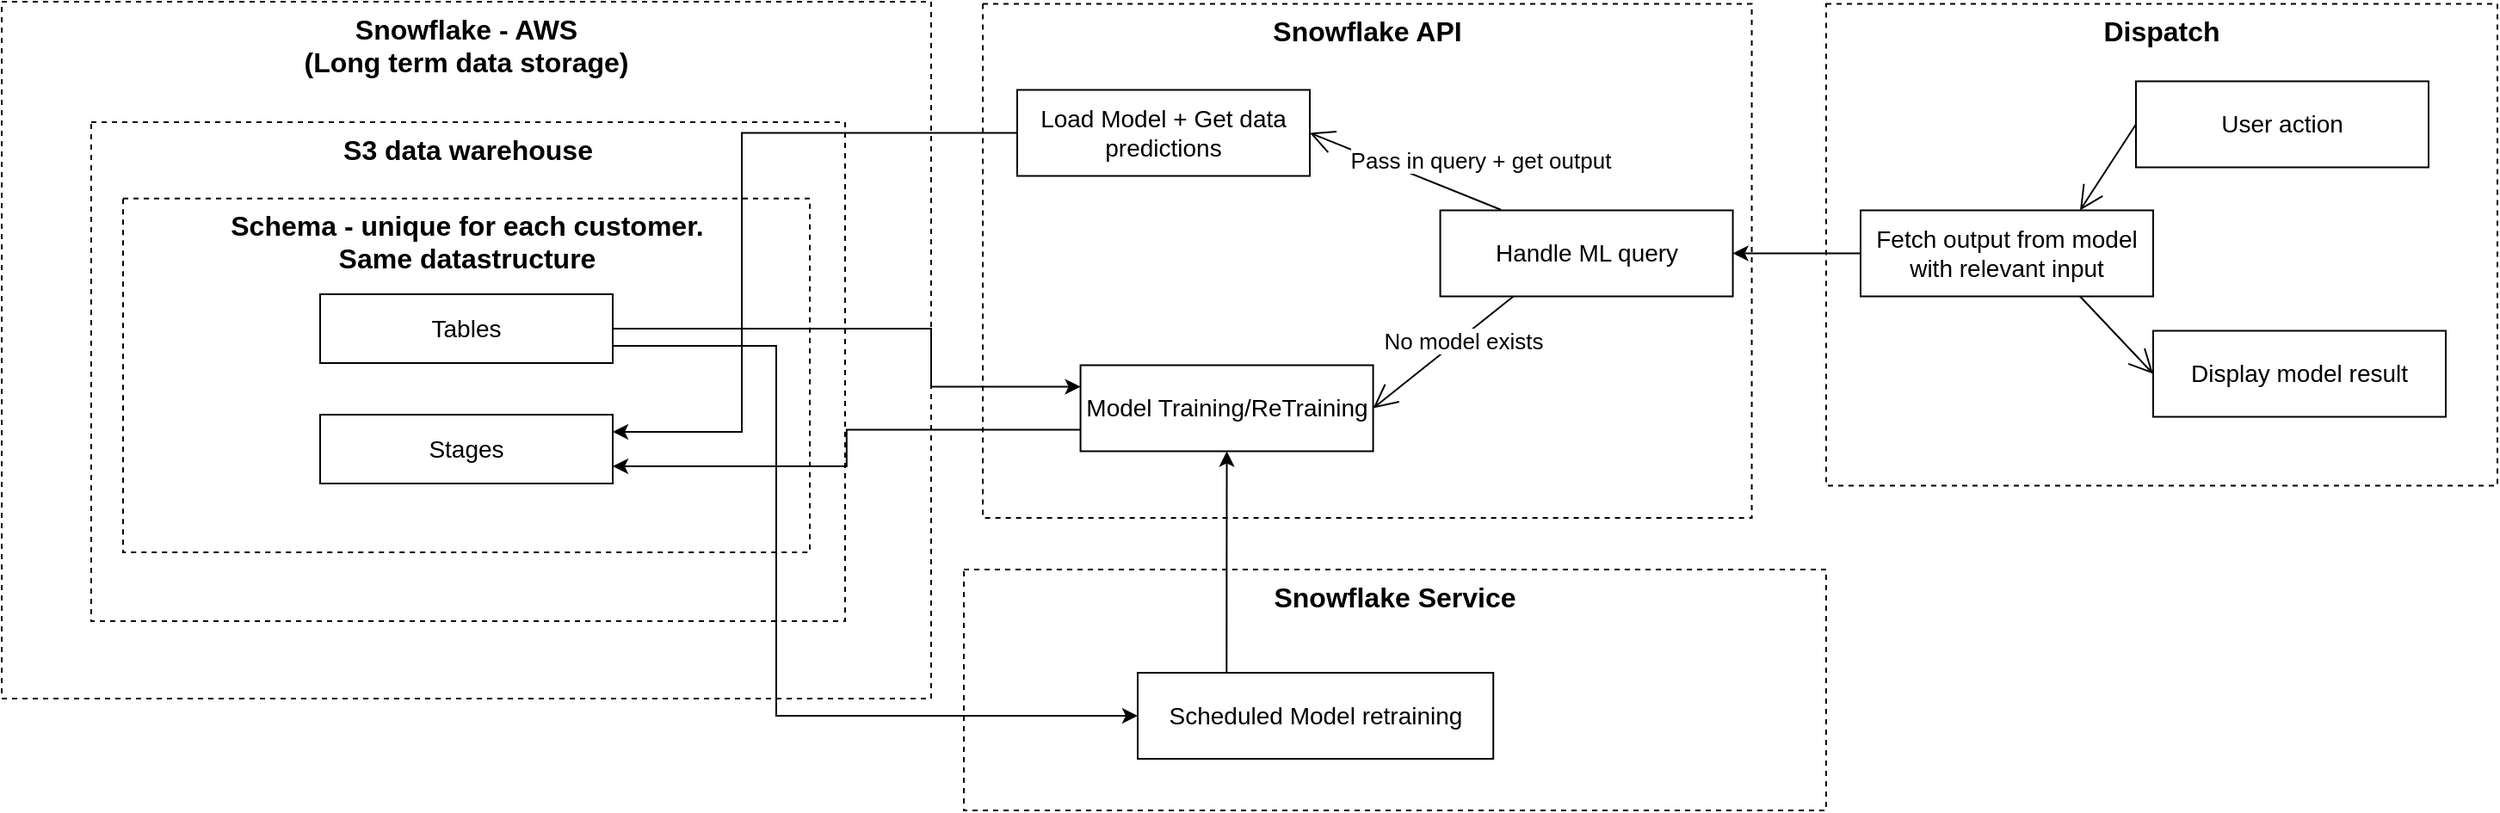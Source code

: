 <mxfile version="28.1.2">
  <diagram name="Page-1" id="nk3yhh7_28yMGZY1KQTT">
    <mxGraphModel dx="2505" dy="1015" grid="1" gridSize="10" guides="1" tooltips="1" connect="1" arrows="1" fold="1" page="1" pageScale="1" pageWidth="827" pageHeight="1169" math="0" shadow="0">
      <root>
        <mxCell id="0" />
        <mxCell id="1" parent="0" />
        <mxCell id="Ro3I4r_fqZkwkAs3ClcY-6" value="&lt;font style=&quot;font-size: 16px;&quot;&gt;&lt;b&gt;Snowflake Service&lt;/b&gt;&lt;/font&gt;" style="html=1;whiteSpace=wrap;dashed=1;gradientColor=default;fillColor=none;labelPosition=center;verticalLabelPosition=middle;align=center;verticalAlign=top;" vertex="1" parent="1">
          <mxGeometry x="69" y="510" width="501" height="140" as="geometry" />
        </mxCell>
        <mxCell id="YFmmI4BY76K4JnnpCuWu-1" value="&lt;font style=&quot;font-size: 16px;&quot;&gt;&lt;b&gt;Snowflake API&lt;/b&gt;&lt;/font&gt;" style="html=1;whiteSpace=wrap;dashed=1;gradientColor=default;fillColor=none;labelPosition=center;verticalLabelPosition=middle;align=center;verticalAlign=top;" parent="1" vertex="1">
          <mxGeometry x="80" y="181.25" width="446.78" height="298.75" as="geometry" />
        </mxCell>
        <mxCell id="YFmmI4BY76K4JnnpCuWu-2" value="&lt;span style=&quot;font-size: 16px;&quot;&gt;&lt;b&gt;Dispatch&lt;/b&gt;&lt;/span&gt;" style="html=1;whiteSpace=wrap;dashed=1;gradientColor=default;fillColor=none;labelPosition=center;verticalLabelPosition=middle;align=center;verticalAlign=top;" parent="1" vertex="1">
          <mxGeometry x="570" y="181.25" width="390" height="280" as="geometry" />
        </mxCell>
        <mxCell id="YFmmI4BY76K4JnnpCuWu-10" value="&lt;span style=&quot;font-size: 16px;&quot;&gt;&lt;b&gt;Snowflake - AWS&lt;br&gt;(Long term data storage)&lt;/b&gt;&lt;/span&gt;" style="html=1;whiteSpace=wrap;dashed=1;gradientColor=default;fillColor=none;labelPosition=center;verticalLabelPosition=middle;align=center;verticalAlign=top;" parent="1" vertex="1">
          <mxGeometry x="-490" y="180" width="540" height="405" as="geometry" />
        </mxCell>
        <mxCell id="YFmmI4BY76K4JnnpCuWu-13" value="S3 data warehouse" style="whiteSpace=wrap;html=1;align=center;fontSize=16;dashed=1;fillColor=none;verticalAlign=top;fontStyle=1" parent="1" vertex="1">
          <mxGeometry x="-438" y="250" width="438" height="290" as="geometry" />
        </mxCell>
        <mxCell id="Ro3I4r_fqZkwkAs3ClcY-9" style="edgeStyle=orthogonalEdgeStyle;rounded=0;orthogonalLoop=1;jettySize=auto;html=1;exitX=0;exitY=0.75;exitDx=0;exitDy=0;entryX=1;entryY=0.75;entryDx=0;entryDy=0;" edge="1" parent="1" source="YFmmI4BY76K4JnnpCuWu-14" target="eI-NIGPQW_OnHmxQVv3K-4">
          <mxGeometry relative="1" as="geometry" />
        </mxCell>
        <mxCell id="YFmmI4BY76K4JnnpCuWu-14" value="Model Training/ReTraining" style="whiteSpace=wrap;html=1;align=center;fontSize=14;" parent="1" vertex="1">
          <mxGeometry x="136.78" y="391.25" width="170" height="50" as="geometry" />
        </mxCell>
        <mxCell id="YFmmI4BY76K4JnnpCuWu-26" style="edgeStyle=orthogonalEdgeStyle;rounded=0;orthogonalLoop=1;jettySize=auto;html=1;exitX=0;exitY=0.5;exitDx=0;exitDy=0;entryX=1;entryY=0.5;entryDx=0;entryDy=0;" parent="1" source="YFmmI4BY76K4JnnpCuWu-18" target="YFmmI4BY76K4JnnpCuWu-20" edge="1">
          <mxGeometry relative="1" as="geometry" />
        </mxCell>
        <mxCell id="YFmmI4BY76K4JnnpCuWu-18" value="Fetch output from model&lt;div&gt;with relevant input&lt;/div&gt;" style="whiteSpace=wrap;html=1;align=center;fontSize=14;" parent="1" vertex="1">
          <mxGeometry x="590" y="301.25" width="170" height="50" as="geometry" />
        </mxCell>
        <mxCell id="YFmmI4BY76K4JnnpCuWu-20" value="Handle ML query" style="whiteSpace=wrap;html=1;align=center;fontSize=14;" parent="1" vertex="1">
          <mxGeometry x="345.78" y="301.25" width="170" height="50" as="geometry" />
        </mxCell>
        <mxCell id="YFmmI4BY76K4JnnpCuWu-21" value="" style="endArrow=open;endFill=1;endSize=12;html=1;rounded=0;exitX=0.25;exitY=1;exitDx=0;exitDy=0;entryX=1;entryY=0.5;entryDx=0;entryDy=0;" parent="1" source="YFmmI4BY76K4JnnpCuWu-20" target="YFmmI4BY76K4JnnpCuWu-14" edge="1">
          <mxGeometry width="160" relative="1" as="geometry">
            <mxPoint x="256.78" y="421.25" as="sourcePoint" />
            <mxPoint x="416.78" y="421.25" as="targetPoint" />
          </mxGeometry>
        </mxCell>
        <mxCell id="YFmmI4BY76K4JnnpCuWu-22" value="&lt;font style=&quot;font-size: 13px;&quot;&gt;No model exists&lt;/font&gt;" style="edgeLabel;html=1;align=center;verticalAlign=middle;resizable=0;points=[];" parent="YFmmI4BY76K4JnnpCuWu-21" vertex="1" connectable="0">
          <mxGeometry x="-0.252" y="1" relative="1" as="geometry">
            <mxPoint as="offset" />
          </mxGeometry>
        </mxCell>
        <mxCell id="eI-NIGPQW_OnHmxQVv3K-10" style="edgeStyle=orthogonalEdgeStyle;rounded=0;orthogonalLoop=1;jettySize=auto;html=1;exitX=0;exitY=0.5;exitDx=0;exitDy=0;entryX=1;entryY=0.25;entryDx=0;entryDy=0;" parent="1" source="YFmmI4BY76K4JnnpCuWu-23" target="eI-NIGPQW_OnHmxQVv3K-4" edge="1">
          <mxGeometry relative="1" as="geometry">
            <Array as="points">
              <mxPoint x="-60" y="256" />
              <mxPoint x="-60" y="430" />
            </Array>
            <mxPoint x="-135" y="515" as="targetPoint" />
          </mxGeometry>
        </mxCell>
        <mxCell id="YFmmI4BY76K4JnnpCuWu-23" value="Load Model + Get data predictions" style="whiteSpace=wrap;html=1;align=center;fontSize=14;" parent="1" vertex="1">
          <mxGeometry x="100" y="231.25" width="170" height="50" as="geometry" />
        </mxCell>
        <mxCell id="YFmmI4BY76K4JnnpCuWu-24" value="" style="endArrow=open;endFill=1;endSize=12;html=1;rounded=0;exitX=0.207;exitY=-0.007;exitDx=0;exitDy=0;exitPerimeter=0;entryX=1;entryY=0.5;entryDx=0;entryDy=0;" parent="1" source="YFmmI4BY76K4JnnpCuWu-20" target="YFmmI4BY76K4JnnpCuWu-23" edge="1">
          <mxGeometry width="160" relative="1" as="geometry">
            <mxPoint x="256.78" y="421.25" as="sourcePoint" />
            <mxPoint x="416.78" y="421.25" as="targetPoint" />
          </mxGeometry>
        </mxCell>
        <mxCell id="YFmmI4BY76K4JnnpCuWu-25" value="Pass in query + get output" style="edgeLabel;html=1;align=center;verticalAlign=middle;resizable=0;points=[];fontSize=13;" parent="YFmmI4BY76K4JnnpCuWu-24" vertex="1" connectable="0">
          <mxGeometry x="0.267" y="1" relative="1" as="geometry">
            <mxPoint x="59" y="-2" as="offset" />
          </mxGeometry>
        </mxCell>
        <mxCell id="YFmmI4BY76K4JnnpCuWu-27" value="User action" style="whiteSpace=wrap;html=1;align=center;fontSize=14;" parent="1" vertex="1">
          <mxGeometry x="750" y="226.25" width="170" height="50" as="geometry" />
        </mxCell>
        <mxCell id="YFmmI4BY76K4JnnpCuWu-28" value="" style="endArrow=open;endFill=1;endSize=12;html=1;rounded=0;exitX=0;exitY=0.5;exitDx=0;exitDy=0;entryX=0.75;entryY=0;entryDx=0;entryDy=0;" parent="1" source="YFmmI4BY76K4JnnpCuWu-27" target="YFmmI4BY76K4JnnpCuWu-18" edge="1">
          <mxGeometry width="160" relative="1" as="geometry">
            <mxPoint x="160.0" y="421.25" as="sourcePoint" />
            <mxPoint x="320" y="421.25" as="targetPoint" />
          </mxGeometry>
        </mxCell>
        <mxCell id="YFmmI4BY76K4JnnpCuWu-29" value="Display model result" style="whiteSpace=wrap;html=1;align=center;fontSize=14;" parent="1" vertex="1">
          <mxGeometry x="760" y="371.25" width="170" height="50" as="geometry" />
        </mxCell>
        <mxCell id="YFmmI4BY76K4JnnpCuWu-30" value="" style="endArrow=open;endFill=1;endSize=12;html=1;rounded=0;exitX=0.75;exitY=1;exitDx=0;exitDy=0;entryX=0;entryY=0.5;entryDx=0;entryDy=0;" parent="1" source="YFmmI4BY76K4JnnpCuWu-18" target="YFmmI4BY76K4JnnpCuWu-29" edge="1">
          <mxGeometry width="160" relative="1" as="geometry">
            <mxPoint x="160.0" y="421.25" as="sourcePoint" />
            <mxPoint x="320" y="421.25" as="targetPoint" />
          </mxGeometry>
        </mxCell>
        <mxCell id="eI-NIGPQW_OnHmxQVv3K-1" value="Schema - unique for each customer.&lt;br&gt;Same datastructure" style="whiteSpace=wrap;html=1;align=center;fontSize=16;dashed=1;fillColor=none;verticalAlign=top;fontStyle=1" parent="1" vertex="1">
          <mxGeometry x="-419.5" y="294.38" width="399" height="205.62" as="geometry" />
        </mxCell>
        <mxCell id="uEylgo5YxC_89YeR1alC-6" style="edgeStyle=orthogonalEdgeStyle;rounded=0;orthogonalLoop=1;jettySize=auto;html=1;exitX=0.25;exitY=0;exitDx=0;exitDy=0;entryX=0.5;entryY=1;entryDx=0;entryDy=0;" parent="1" source="rtBuZWrgFB-SsXa5-KP_-31" target="YFmmI4BY76K4JnnpCuWu-14" edge="1">
          <mxGeometry relative="1" as="geometry" />
        </mxCell>
        <mxCell id="rtBuZWrgFB-SsXa5-KP_-31" value="Scheduled Model retraining" style="whiteSpace=wrap;html=1;align=center;fontSize=14;" parent="1" vertex="1">
          <mxGeometry x="170" y="570" width="206.61" height="50" as="geometry" />
        </mxCell>
        <mxCell id="eI-NIGPQW_OnHmxQVv3K-8" style="edgeStyle=orthogonalEdgeStyle;rounded=0;orthogonalLoop=1;jettySize=auto;html=1;exitX=1;exitY=0.5;exitDx=0;exitDy=0;entryX=0;entryY=0.25;entryDx=0;entryDy=0;" parent="1" source="eI-NIGPQW_OnHmxQVv3K-3" target="YFmmI4BY76K4JnnpCuWu-14" edge="1">
          <mxGeometry relative="1" as="geometry">
            <Array as="points">
              <mxPoint x="50" y="370" />
              <mxPoint x="50" y="404" />
            </Array>
          </mxGeometry>
        </mxCell>
        <mxCell id="eI-NIGPQW_OnHmxQVv3K-12" style="edgeStyle=orthogonalEdgeStyle;rounded=0;orthogonalLoop=1;jettySize=auto;html=1;exitX=1;exitY=0.75;exitDx=0;exitDy=0;entryX=0;entryY=0.5;entryDx=0;entryDy=0;" parent="1" source="eI-NIGPQW_OnHmxQVv3K-3" target="rtBuZWrgFB-SsXa5-KP_-31" edge="1">
          <mxGeometry relative="1" as="geometry">
            <Array as="points">
              <mxPoint x="-40" y="380" />
              <mxPoint x="-40" y="595" />
            </Array>
          </mxGeometry>
        </mxCell>
        <mxCell id="eI-NIGPQW_OnHmxQVv3K-3" value="Tables" style="whiteSpace=wrap;html=1;align=center;fontSize=14;" parent="1" vertex="1">
          <mxGeometry x="-305" y="350" width="170" height="40" as="geometry" />
        </mxCell>
        <mxCell id="eI-NIGPQW_OnHmxQVv3K-4" value="Stages" style="whiteSpace=wrap;html=1;align=center;fontSize=14;" parent="1" vertex="1">
          <mxGeometry x="-305" y="420" width="170" height="40" as="geometry" />
        </mxCell>
      </root>
    </mxGraphModel>
  </diagram>
</mxfile>
